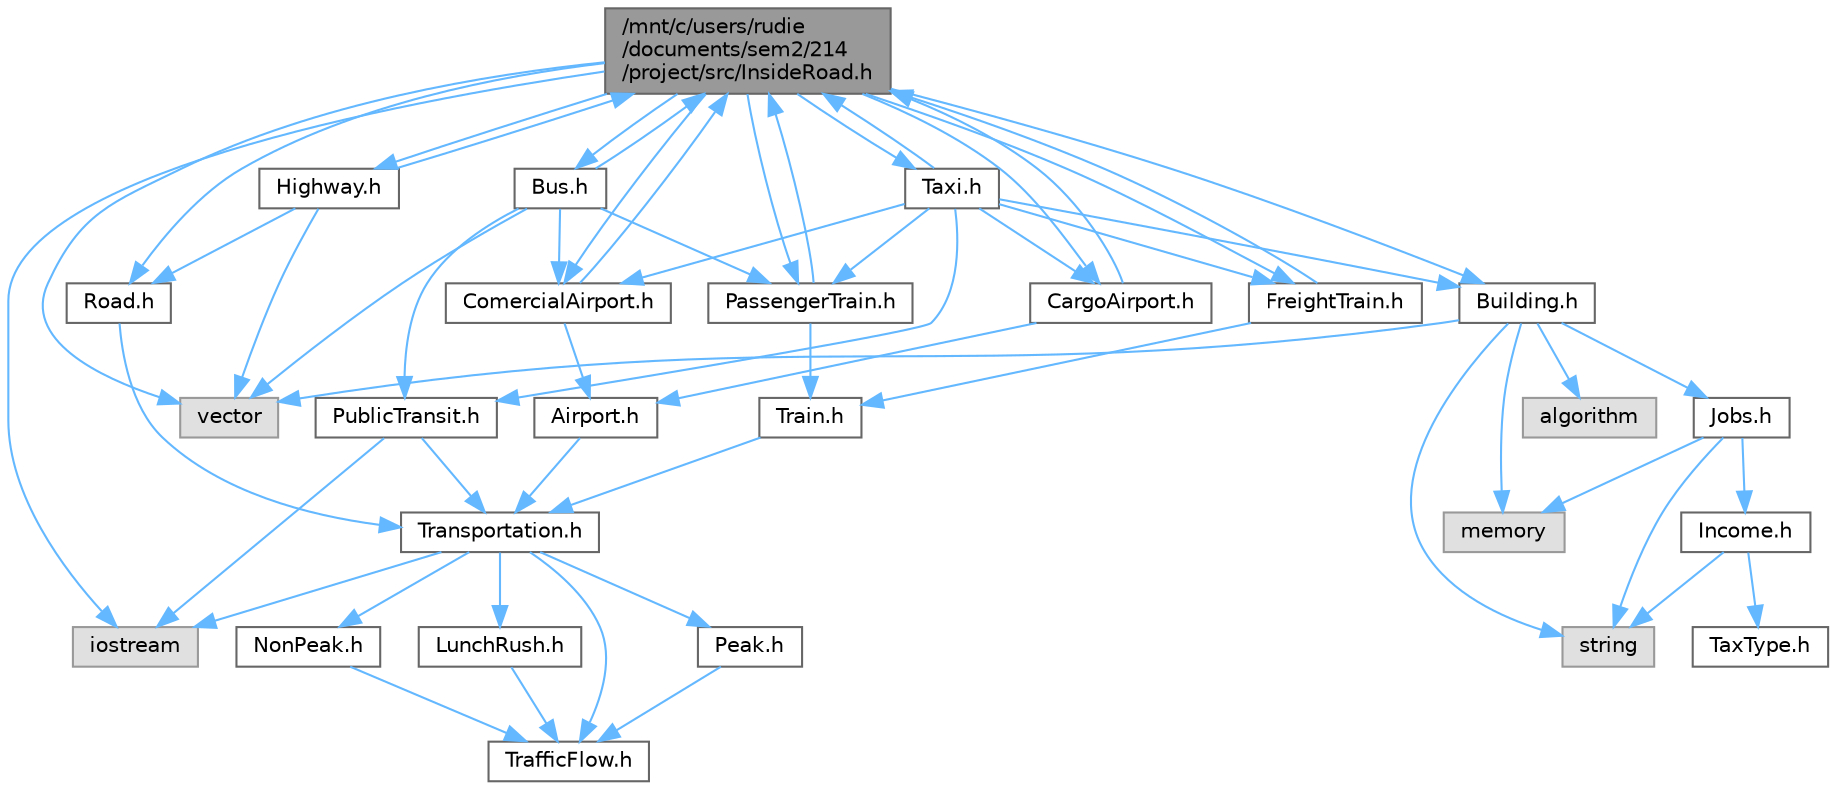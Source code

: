 digraph "/mnt/c/users/rudie/documents/sem2/214/project/src/InsideRoad.h"
{
 // LATEX_PDF_SIZE
  bgcolor="transparent";
  edge [fontname=Helvetica,fontsize=10,labelfontname=Helvetica,labelfontsize=10];
  node [fontname=Helvetica,fontsize=10,shape=box,height=0.2,width=0.4];
  Node1 [id="Node000001",label="/mnt/c/users/rudie\l/documents/sem2/214\l/project/src/InsideRoad.h",height=0.2,width=0.4,color="gray40", fillcolor="grey60", style="filled", fontcolor="black",tooltip="Header file for the InsideRoad class."];
  Node1 -> Node2 [id="edge58_Node000001_Node000002",color="steelblue1",style="solid",tooltip=" "];
  Node2 [id="Node000002",label="vector",height=0.2,width=0.4,color="grey60", fillcolor="#E0E0E0", style="filled",tooltip=" "];
  Node1 -> Node3 [id="edge59_Node000001_Node000003",color="steelblue1",style="solid",tooltip=" "];
  Node3 [id="Node000003",label="iostream",height=0.2,width=0.4,color="grey60", fillcolor="#E0E0E0", style="filled",tooltip=" "];
  Node1 -> Node4 [id="edge60_Node000001_Node000004",color="steelblue1",style="solid",tooltip=" "];
  Node4 [id="Node000004",label="Road.h",height=0.2,width=0.4,color="grey40", fillcolor="white", style="filled",URL="$Road_8h.html",tooltip="Defines the Road class which inherits from the Transportation class."];
  Node4 -> Node5 [id="edge61_Node000004_Node000005",color="steelblue1",style="solid",tooltip=" "];
  Node5 [id="Node000005",label="Transportation.h",height=0.2,width=0.4,color="grey40", fillcolor="white", style="filled",URL="$Transportation_8h.html",tooltip="Header file for the Transportation class."];
  Node5 -> Node3 [id="edge62_Node000005_Node000003",color="steelblue1",style="solid",tooltip=" "];
  Node5 -> Node6 [id="edge63_Node000005_Node000006",color="steelblue1",style="solid",tooltip=" "];
  Node6 [id="Node000006",label="TrafficFlow.h",height=0.2,width=0.4,color="grey40", fillcolor="white", style="filled",URL="$TrafficFlow_8h.html",tooltip="Defines the TrafficFlow interface for traffic flow measurement."];
  Node5 -> Node7 [id="edge64_Node000005_Node000007",color="steelblue1",style="solid",tooltip=" "];
  Node7 [id="Node000007",label="Peak.h",height=0.2,width=0.4,color="grey40", fillcolor="white", style="filled",URL="$Peak_8h.html",tooltip="Header file for the Peak class, which inherits from TrafficFlow."];
  Node7 -> Node6 [id="edge65_Node000007_Node000006",color="steelblue1",style="solid",tooltip=" "];
  Node5 -> Node8 [id="edge66_Node000005_Node000008",color="steelblue1",style="solid",tooltip=" "];
  Node8 [id="Node000008",label="NonPeak.h",height=0.2,width=0.4,color="grey40", fillcolor="white", style="filled",URL="$NonPeak_8h.html",tooltip="Header file for the NonPeak class."];
  Node8 -> Node6 [id="edge67_Node000008_Node000006",color="steelblue1",style="solid",tooltip=" "];
  Node5 -> Node9 [id="edge68_Node000005_Node000009",color="steelblue1",style="solid",tooltip=" "];
  Node9 [id="Node000009",label="LunchRush.h",height=0.2,width=0.4,color="grey40", fillcolor="white", style="filled",URL="$LunchRush_8h.html",tooltip="Header file for the LunchRush class."];
  Node9 -> Node6 [id="edge69_Node000009_Node000006",color="steelblue1",style="solid",tooltip=" "];
  Node1 -> Node10 [id="edge70_Node000001_Node000010",color="steelblue1",style="solid",tooltip=" "];
  Node10 [id="Node000010",label="Highway.h",height=0.2,width=0.4,color="grey40", fillcolor="white", style="filled",URL="$Highway_8h.html",tooltip="Header file for the Highway class."];
  Node10 -> Node2 [id="edge71_Node000010_Node000002",color="steelblue1",style="solid",tooltip=" "];
  Node10 -> Node4 [id="edge72_Node000010_Node000004",color="steelblue1",style="solid",tooltip=" "];
  Node10 -> Node1 [id="edge73_Node000010_Node000001",color="steelblue1",style="solid",tooltip=" "];
  Node1 -> Node11 [id="edge74_Node000001_Node000011",color="steelblue1",style="solid",tooltip=" "];
  Node11 [id="Node000011",label="Bus.h",height=0.2,width=0.4,color="grey40", fillcolor="white", style="filled",URL="$Bus_8h.html",tooltip="Header file for the Bus class."];
  Node11 -> Node2 [id="edge75_Node000011_Node000002",color="steelblue1",style="solid",tooltip=" "];
  Node11 -> Node12 [id="edge76_Node000011_Node000012",color="steelblue1",style="solid",tooltip=" "];
  Node12 [id="Node000012",label="PublicTransit.h",height=0.2,width=0.4,color="grey40", fillcolor="white", style="filled",URL="$PublicTransit_8h.html",tooltip="Header file for the PublicTransit class."];
  Node12 -> Node3 [id="edge77_Node000012_Node000003",color="steelblue1",style="solid",tooltip=" "];
  Node12 -> Node5 [id="edge78_Node000012_Node000005",color="steelblue1",style="solid",tooltip=" "];
  Node11 -> Node1 [id="edge79_Node000011_Node000001",color="steelblue1",style="solid",tooltip=" "];
  Node11 -> Node13 [id="edge80_Node000011_Node000013",color="steelblue1",style="solid",tooltip=" "];
  Node13 [id="Node000013",label="ComercialAirport.h",height=0.2,width=0.4,color="grey40", fillcolor="white", style="filled",URL="$ComercialAirport_8h.html",tooltip="Defines the ComercialAirport class which inherits from the Airport class."];
  Node13 -> Node14 [id="edge81_Node000013_Node000014",color="steelblue1",style="solid",tooltip=" "];
  Node14 [id="Node000014",label="Airport.h",height=0.2,width=0.4,color="grey40", fillcolor="white", style="filled",URL="$Airport_8h.html",tooltip="Defines the Airport class which inherits from the Transportation class."];
  Node14 -> Node5 [id="edge82_Node000014_Node000005",color="steelblue1",style="solid",tooltip=" "];
  Node13 -> Node1 [id="edge83_Node000013_Node000001",color="steelblue1",style="solid",tooltip=" "];
  Node11 -> Node15 [id="edge84_Node000011_Node000015",color="steelblue1",style="solid",tooltip=" "];
  Node15 [id="Node000015",label="PassengerTrain.h",height=0.2,width=0.4,color="grey40", fillcolor="white", style="filled",URL="$PassengerTrain_8h.html",tooltip="Header file for the PassengerTrain class."];
  Node15 -> Node16 [id="edge85_Node000015_Node000016",color="steelblue1",style="solid",tooltip=" "];
  Node16 [id="Node000016",label="Train.h",height=0.2,width=0.4,color="grey40", fillcolor="white", style="filled",URL="$Train_8h.html",tooltip="Header file for the Train class."];
  Node16 -> Node5 [id="edge86_Node000016_Node000005",color="steelblue1",style="solid",tooltip=" "];
  Node15 -> Node1 [id="edge87_Node000015_Node000001",color="steelblue1",style="solid",tooltip=" "];
  Node1 -> Node17 [id="edge88_Node000001_Node000017",color="steelblue1",style="solid",tooltip=" "];
  Node17 [id="Node000017",label="Taxi.h",height=0.2,width=0.4,color="grey40", fillcolor="white", style="filled",URL="$Taxi_8h.html",tooltip="Header file for the Taxi class, which represents a taxi in a public transit system."];
  Node17 -> Node12 [id="edge89_Node000017_Node000012",color="steelblue1",style="solid",tooltip=" "];
  Node17 -> Node1 [id="edge90_Node000017_Node000001",color="steelblue1",style="solid",tooltip=" "];
  Node17 -> Node13 [id="edge91_Node000017_Node000013",color="steelblue1",style="solid",tooltip=" "];
  Node17 -> Node18 [id="edge92_Node000017_Node000018",color="steelblue1",style="solid",tooltip=" "];
  Node18 [id="Node000018",label="CargoAirport.h",height=0.2,width=0.4,color="grey40", fillcolor="white", style="filled",URL="$CargoAirport_8h.html",tooltip="Header file for the CargoAirport class."];
  Node18 -> Node14 [id="edge93_Node000018_Node000014",color="steelblue1",style="solid",tooltip=" "];
  Node18 -> Node1 [id="edge94_Node000018_Node000001",color="steelblue1",style="solid",tooltip=" "];
  Node17 -> Node19 [id="edge95_Node000017_Node000019",color="steelblue1",style="solid",tooltip=" "];
  Node19 [id="Node000019",label="FreightTrain.h",height=0.2,width=0.4,color="grey40", fillcolor="white", style="filled",URL="$FreightTrain_8h.html",tooltip="Header file for the FreightTrain class."];
  Node19 -> Node16 [id="edge96_Node000019_Node000016",color="steelblue1",style="solid",tooltip=" "];
  Node19 -> Node1 [id="edge97_Node000019_Node000001",color="steelblue1",style="solid",tooltip=" "];
  Node17 -> Node15 [id="edge98_Node000017_Node000015",color="steelblue1",style="solid",tooltip=" "];
  Node17 -> Node20 [id="edge99_Node000017_Node000020",color="steelblue1",style="solid",tooltip=" "];
  Node20 [id="Node000020",label="Building.h",height=0.2,width=0.4,color="grey40", fillcolor="white", style="filled",URL="$Building_8h.html",tooltip="Definition of the Building class."];
  Node20 -> Node21 [id="edge100_Node000020_Node000021",color="steelblue1",style="solid",tooltip=" "];
  Node21 [id="Node000021",label="string",height=0.2,width=0.4,color="grey60", fillcolor="#E0E0E0", style="filled",tooltip=" "];
  Node20 -> Node2 [id="edge101_Node000020_Node000002",color="steelblue1",style="solid",tooltip=" "];
  Node20 -> Node22 [id="edge102_Node000020_Node000022",color="steelblue1",style="solid",tooltip=" "];
  Node22 [id="Node000022",label="memory",height=0.2,width=0.4,color="grey60", fillcolor="#E0E0E0", style="filled",tooltip=" "];
  Node20 -> Node23 [id="edge103_Node000020_Node000023",color="steelblue1",style="solid",tooltip=" "];
  Node23 [id="Node000023",label="algorithm",height=0.2,width=0.4,color="grey60", fillcolor="#E0E0E0", style="filled",tooltip=" "];
  Node20 -> Node24 [id="edge104_Node000020_Node000024",color="steelblue1",style="solid",tooltip=" "];
  Node24 [id="Node000024",label="Jobs.h",height=0.2,width=0.4,color="grey40", fillcolor="white", style="filled",URL="$Jobs_8h.html",tooltip="Definition of the Jobs class."];
  Node24 -> Node22 [id="edge105_Node000024_Node000022",color="steelblue1",style="solid",tooltip=" "];
  Node24 -> Node25 [id="edge106_Node000024_Node000025",color="steelblue1",style="solid",tooltip=" "];
  Node25 [id="Node000025",label="Income.h",height=0.2,width=0.4,color="grey40", fillcolor="white", style="filled",URL="$Income_8h.html",tooltip="Definition of the Income class."];
  Node25 -> Node26 [id="edge107_Node000025_Node000026",color="steelblue1",style="solid",tooltip=" "];
  Node26 [id="Node000026",label="TaxType.h",height=0.2,width=0.4,color="grey40", fillcolor="white", style="filled",URL="$TaxType_8h_source.html",tooltip=" "];
  Node25 -> Node21 [id="edge108_Node000025_Node000021",color="steelblue1",style="solid",tooltip=" "];
  Node24 -> Node21 [id="edge109_Node000024_Node000021",color="steelblue1",style="solid",tooltip=" "];
  Node1 -> Node13 [id="edge110_Node000001_Node000013",color="steelblue1",style="solid",tooltip=" "];
  Node1 -> Node18 [id="edge111_Node000001_Node000018",color="steelblue1",style="solid",tooltip=" "];
  Node1 -> Node15 [id="edge112_Node000001_Node000015",color="steelblue1",style="solid",tooltip=" "];
  Node1 -> Node19 [id="edge113_Node000001_Node000019",color="steelblue1",style="solid",tooltip=" "];
  Node1 -> Node20 [id="edge114_Node000001_Node000020",color="steelblue1",style="solid",tooltip=" "];
}
